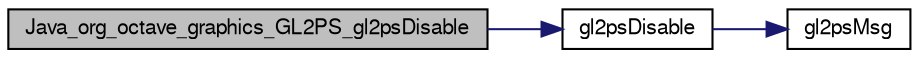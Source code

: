 digraph G
{
  edge [fontname="FreeSans",fontsize="10",labelfontname="FreeSans",labelfontsize="10"];
  node [fontname="FreeSans",fontsize="10",shape=record];
  rankdir="LR";
  Node1 [label="Java_org_octave_graphics_GL2PS_gl2psDisable",height=0.2,width=0.4,color="black", fillcolor="grey75", style="filled" fontcolor="black"];
  Node1 -> Node2 [color="midnightblue",fontsize="10",style="solid",fontname="FreeSans"];
  Node2 [label="gl2psDisable",height=0.2,width=0.4,color="black", fillcolor="white", style="filled",URL="$gl2ps_8c.html#a88852227ed8ea27790a87f9081db05d8"];
  Node2 -> Node3 [color="midnightblue",fontsize="10",style="solid",fontname="FreeSans"];
  Node3 [label="gl2psMsg",height=0.2,width=0.4,color="black", fillcolor="white", style="filled",URL="$gl2ps_8c.html#ab2b05dc9c0ad9b295309ef903218908c"];
}
